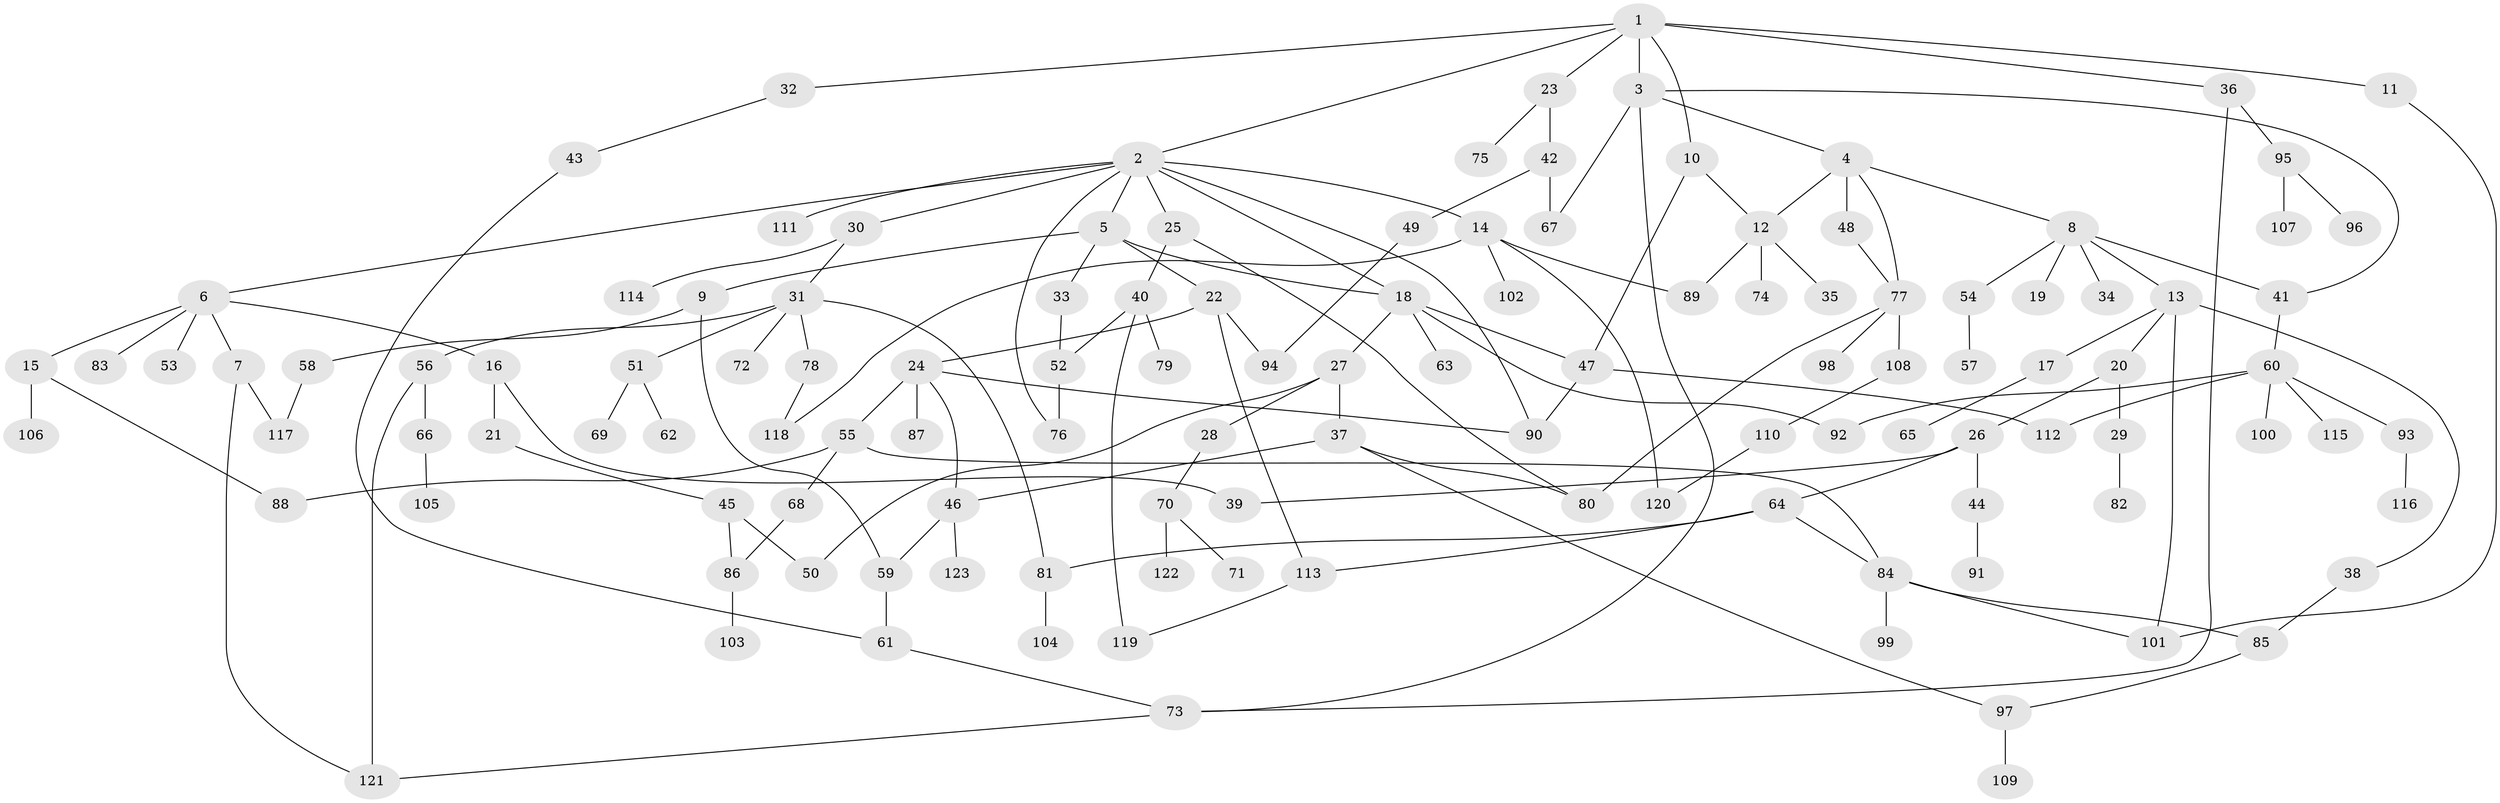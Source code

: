 // coarse degree distribution, {8: 0.011494252873563218, 13: 0.011494252873563218, 6: 0.034482758620689655, 7: 0.04597701149425287, 5: 0.06896551724137931, 3: 0.16091954022988506, 4: 0.10344827586206896, 1: 0.3333333333333333, 2: 0.22988505747126436}
// Generated by graph-tools (version 1.1) at 2025/51/02/27/25 19:51:37]
// undirected, 123 vertices, 160 edges
graph export_dot {
graph [start="1"]
  node [color=gray90,style=filled];
  1;
  2;
  3;
  4;
  5;
  6;
  7;
  8;
  9;
  10;
  11;
  12;
  13;
  14;
  15;
  16;
  17;
  18;
  19;
  20;
  21;
  22;
  23;
  24;
  25;
  26;
  27;
  28;
  29;
  30;
  31;
  32;
  33;
  34;
  35;
  36;
  37;
  38;
  39;
  40;
  41;
  42;
  43;
  44;
  45;
  46;
  47;
  48;
  49;
  50;
  51;
  52;
  53;
  54;
  55;
  56;
  57;
  58;
  59;
  60;
  61;
  62;
  63;
  64;
  65;
  66;
  67;
  68;
  69;
  70;
  71;
  72;
  73;
  74;
  75;
  76;
  77;
  78;
  79;
  80;
  81;
  82;
  83;
  84;
  85;
  86;
  87;
  88;
  89;
  90;
  91;
  92;
  93;
  94;
  95;
  96;
  97;
  98;
  99;
  100;
  101;
  102;
  103;
  104;
  105;
  106;
  107;
  108;
  109;
  110;
  111;
  112;
  113;
  114;
  115;
  116;
  117;
  118;
  119;
  120;
  121;
  122;
  123;
  1 -- 2;
  1 -- 3;
  1 -- 10;
  1 -- 11;
  1 -- 23;
  1 -- 32;
  1 -- 36;
  2 -- 5;
  2 -- 6;
  2 -- 14;
  2 -- 18;
  2 -- 25;
  2 -- 30;
  2 -- 76;
  2 -- 111;
  2 -- 90;
  3 -- 4;
  3 -- 67;
  3 -- 73;
  3 -- 41;
  4 -- 8;
  4 -- 48;
  4 -- 12;
  4 -- 77;
  5 -- 9;
  5 -- 22;
  5 -- 33;
  5 -- 18;
  6 -- 7;
  6 -- 15;
  6 -- 16;
  6 -- 53;
  6 -- 83;
  7 -- 117;
  7 -- 121;
  8 -- 13;
  8 -- 19;
  8 -- 34;
  8 -- 41;
  8 -- 54;
  9 -- 58;
  9 -- 59;
  10 -- 12;
  10 -- 47;
  11 -- 101;
  12 -- 35;
  12 -- 74;
  12 -- 89;
  13 -- 17;
  13 -- 20;
  13 -- 38;
  13 -- 101;
  14 -- 89;
  14 -- 102;
  14 -- 120;
  14 -- 118;
  15 -- 106;
  15 -- 88;
  16 -- 21;
  16 -- 39;
  17 -- 65;
  18 -- 27;
  18 -- 63;
  18 -- 92;
  18 -- 47;
  20 -- 26;
  20 -- 29;
  21 -- 45;
  22 -- 24;
  22 -- 94;
  22 -- 113;
  23 -- 42;
  23 -- 75;
  24 -- 55;
  24 -- 87;
  24 -- 90;
  24 -- 46;
  25 -- 40;
  25 -- 80;
  26 -- 44;
  26 -- 64;
  26 -- 39;
  27 -- 28;
  27 -- 37;
  27 -- 50;
  28 -- 70;
  29 -- 82;
  30 -- 31;
  30 -- 114;
  31 -- 51;
  31 -- 56;
  31 -- 72;
  31 -- 78;
  31 -- 81;
  32 -- 43;
  33 -- 52;
  36 -- 73;
  36 -- 95;
  37 -- 46;
  37 -- 97;
  37 -- 80;
  38 -- 85;
  40 -- 79;
  40 -- 119;
  40 -- 52;
  41 -- 60;
  42 -- 49;
  42 -- 67;
  43 -- 61;
  44 -- 91;
  45 -- 50;
  45 -- 86;
  46 -- 59;
  46 -- 123;
  47 -- 112;
  47 -- 90;
  48 -- 77;
  49 -- 94;
  51 -- 62;
  51 -- 69;
  52 -- 76;
  54 -- 57;
  55 -- 68;
  55 -- 88;
  55 -- 84;
  56 -- 66;
  56 -- 121;
  58 -- 117;
  59 -- 61;
  60 -- 93;
  60 -- 100;
  60 -- 115;
  60 -- 92;
  60 -- 112;
  61 -- 73;
  64 -- 81;
  64 -- 84;
  64 -- 113;
  66 -- 105;
  68 -- 86;
  70 -- 71;
  70 -- 122;
  73 -- 121;
  77 -- 80;
  77 -- 98;
  77 -- 108;
  78 -- 118;
  81 -- 104;
  84 -- 99;
  84 -- 85;
  84 -- 101;
  85 -- 97;
  86 -- 103;
  93 -- 116;
  95 -- 96;
  95 -- 107;
  97 -- 109;
  108 -- 110;
  110 -- 120;
  113 -- 119;
}
